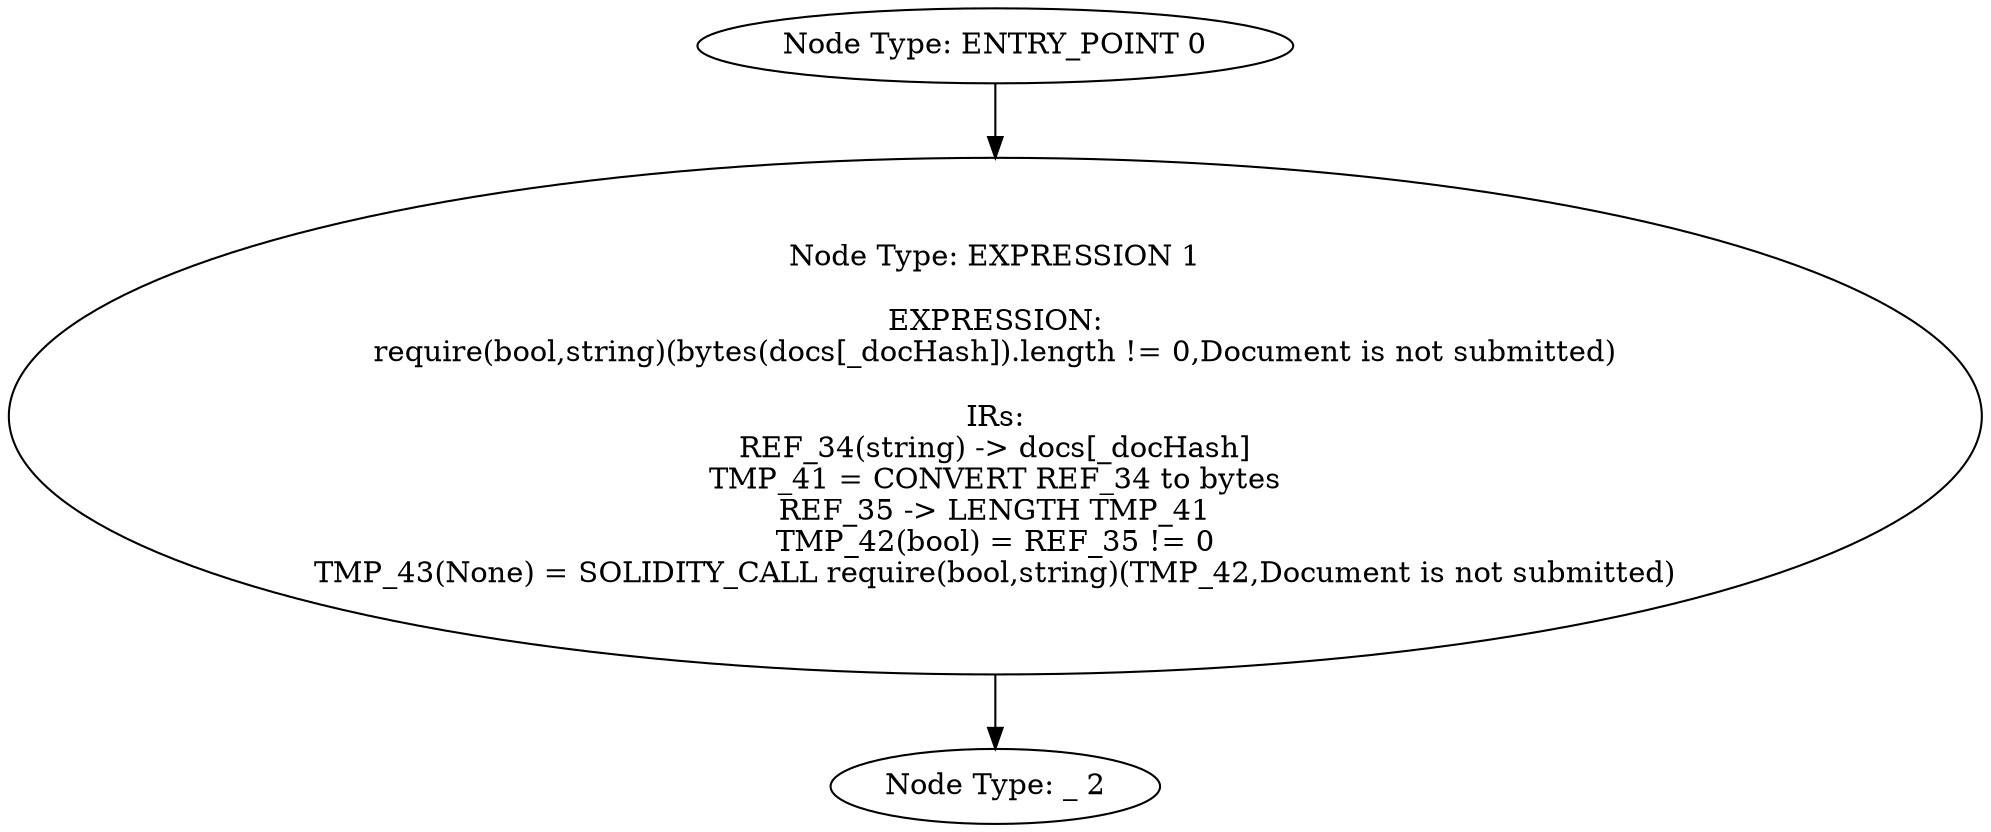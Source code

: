 digraph{
0[label="Node Type: ENTRY_POINT 0
"];
0->1;
1[label="Node Type: EXPRESSION 1

EXPRESSION:
require(bool,string)(bytes(docs[_docHash]).length != 0,Document is not submitted)

IRs:
REF_34(string) -> docs[_docHash]
TMP_41 = CONVERT REF_34 to bytes
REF_35 -> LENGTH TMP_41
TMP_42(bool) = REF_35 != 0
TMP_43(None) = SOLIDITY_CALL require(bool,string)(TMP_42,Document is not submitted)"];
1->2;
2[label="Node Type: _ 2
"];
}
